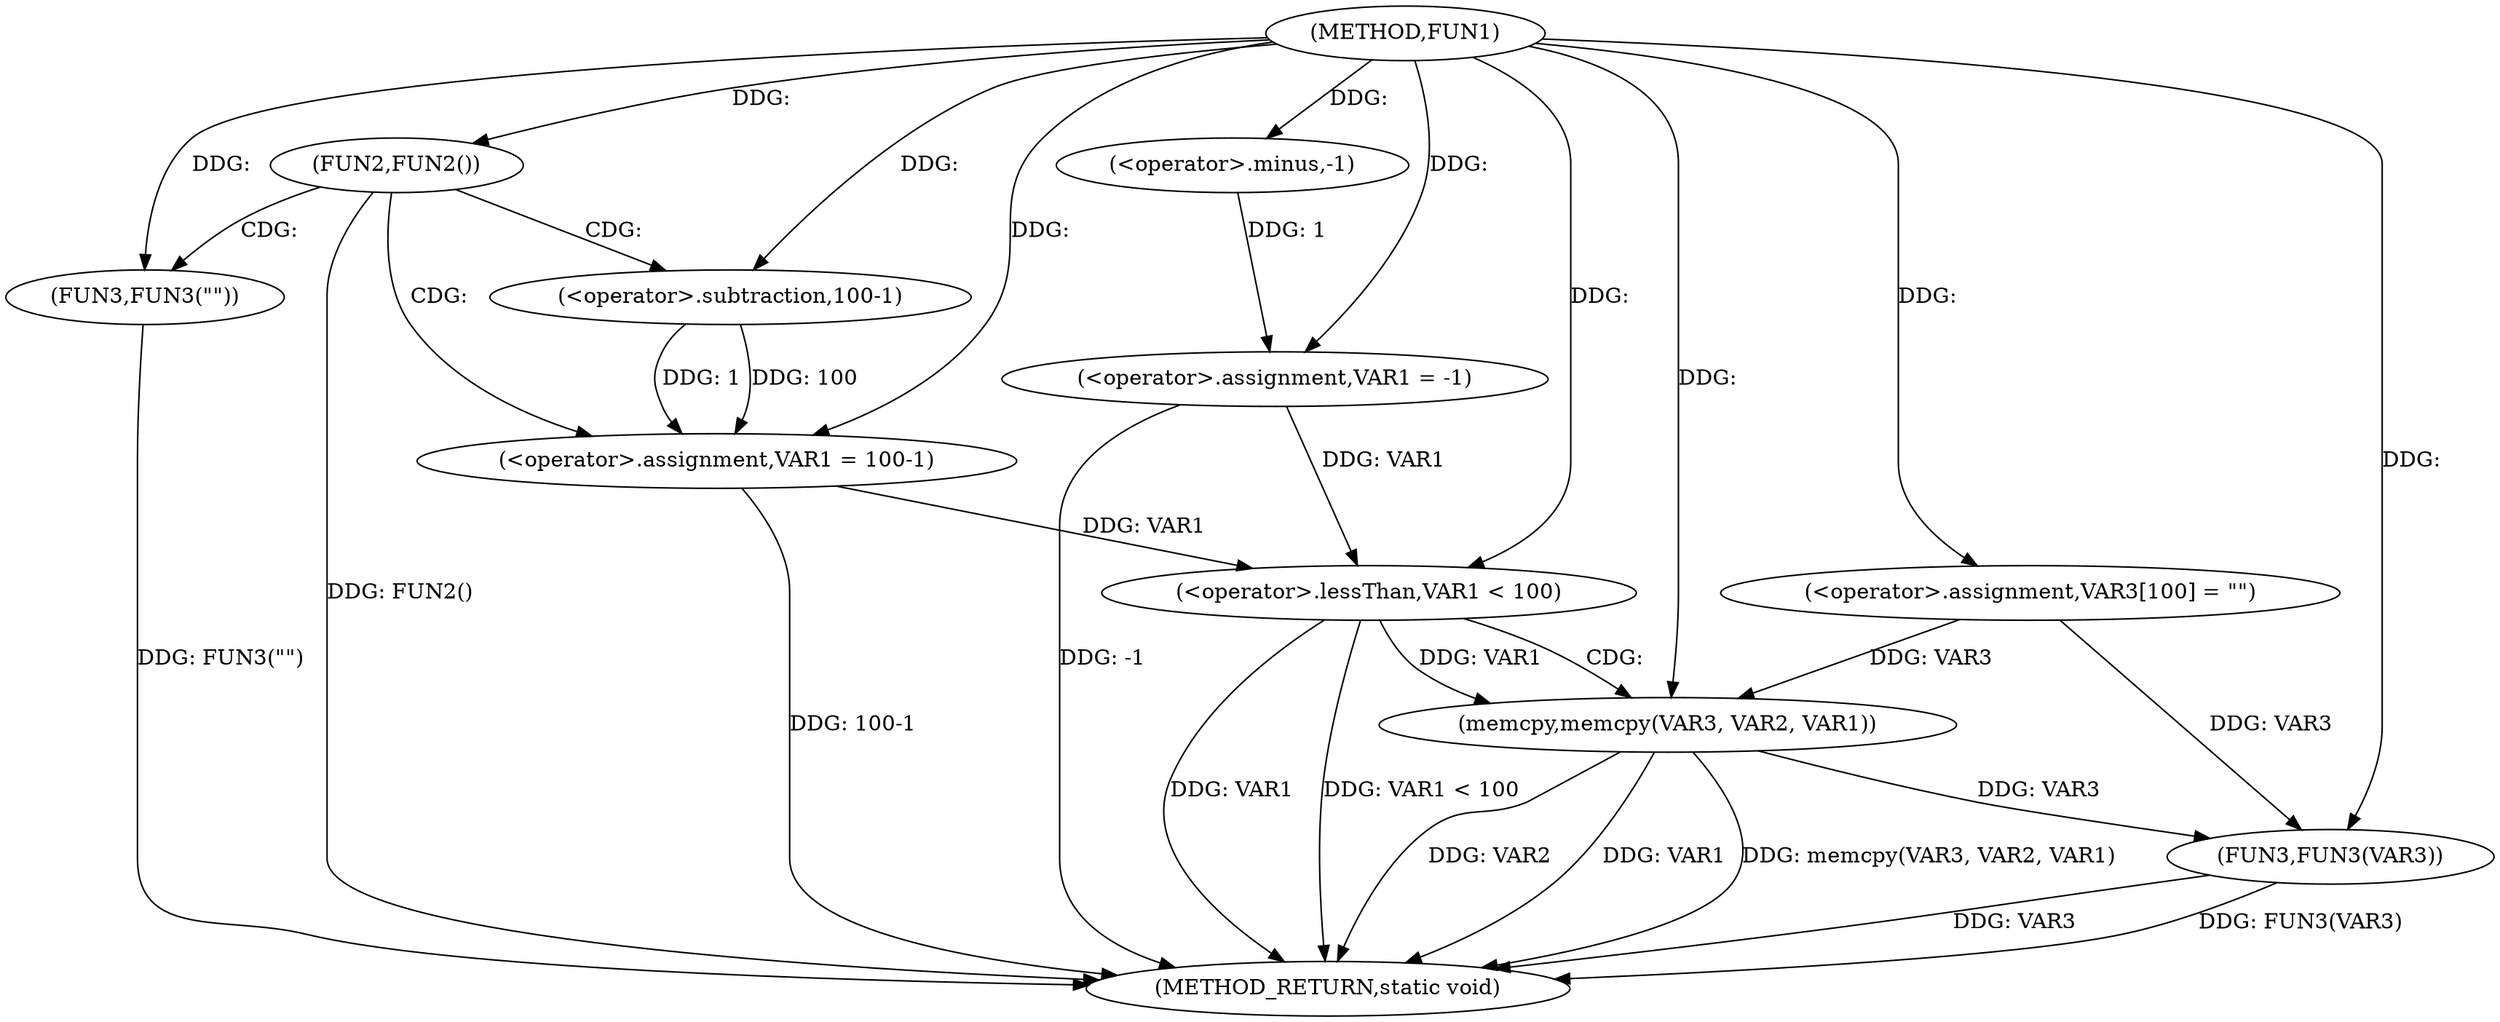 digraph FUN1 {  
"1000100" [label = "(METHOD,FUN1)" ]
"1000136" [label = "(METHOD_RETURN,static void)" ]
"1000103" [label = "(<operator>.assignment,VAR1 = -1)" ]
"1000105" [label = "(<operator>.minus,-1)" ]
"1000108" [label = "(FUN2,FUN2())" ]
"1000110" [label = "(FUN3,FUN3(\"\"))" ]
"1000114" [label = "(<operator>.assignment,VAR1 = 100-1)" ]
"1000116" [label = "(<operator>.subtraction,100-1)" ]
"1000122" [label = "(<operator>.assignment,VAR3[100] = \"\")" ]
"1000126" [label = "(<operator>.lessThan,VAR1 < 100)" ]
"1000130" [label = "(memcpy,memcpy(VAR3, VAR2, VAR1))" ]
"1000134" [label = "(FUN3,FUN3(VAR3))" ]
  "1000108" -> "1000136"  [ label = "DDG: FUN2()"] 
  "1000103" -> "1000136"  [ label = "DDG: -1"] 
  "1000130" -> "1000136"  [ label = "DDG: VAR2"] 
  "1000126" -> "1000136"  [ label = "DDG: VAR1"] 
  "1000130" -> "1000136"  [ label = "DDG: VAR1"] 
  "1000114" -> "1000136"  [ label = "DDG: 100-1"] 
  "1000130" -> "1000136"  [ label = "DDG: memcpy(VAR3, VAR2, VAR1)"] 
  "1000126" -> "1000136"  [ label = "DDG: VAR1 < 100"] 
  "1000134" -> "1000136"  [ label = "DDG: FUN3(VAR3)"] 
  "1000134" -> "1000136"  [ label = "DDG: VAR3"] 
  "1000110" -> "1000136"  [ label = "DDG: FUN3(\"\")"] 
  "1000105" -> "1000103"  [ label = "DDG: 1"] 
  "1000100" -> "1000103"  [ label = "DDG: "] 
  "1000100" -> "1000105"  [ label = "DDG: "] 
  "1000100" -> "1000108"  [ label = "DDG: "] 
  "1000100" -> "1000110"  [ label = "DDG: "] 
  "1000116" -> "1000114"  [ label = "DDG: 100"] 
  "1000116" -> "1000114"  [ label = "DDG: 1"] 
  "1000100" -> "1000114"  [ label = "DDG: "] 
  "1000100" -> "1000116"  [ label = "DDG: "] 
  "1000100" -> "1000122"  [ label = "DDG: "] 
  "1000103" -> "1000126"  [ label = "DDG: VAR1"] 
  "1000114" -> "1000126"  [ label = "DDG: VAR1"] 
  "1000100" -> "1000126"  [ label = "DDG: "] 
  "1000122" -> "1000130"  [ label = "DDG: VAR3"] 
  "1000100" -> "1000130"  [ label = "DDG: "] 
  "1000126" -> "1000130"  [ label = "DDG: VAR1"] 
  "1000122" -> "1000134"  [ label = "DDG: VAR3"] 
  "1000130" -> "1000134"  [ label = "DDG: VAR3"] 
  "1000100" -> "1000134"  [ label = "DDG: "] 
  "1000108" -> "1000110"  [ label = "CDG: "] 
  "1000108" -> "1000116"  [ label = "CDG: "] 
  "1000108" -> "1000114"  [ label = "CDG: "] 
  "1000126" -> "1000130"  [ label = "CDG: "] 
}
